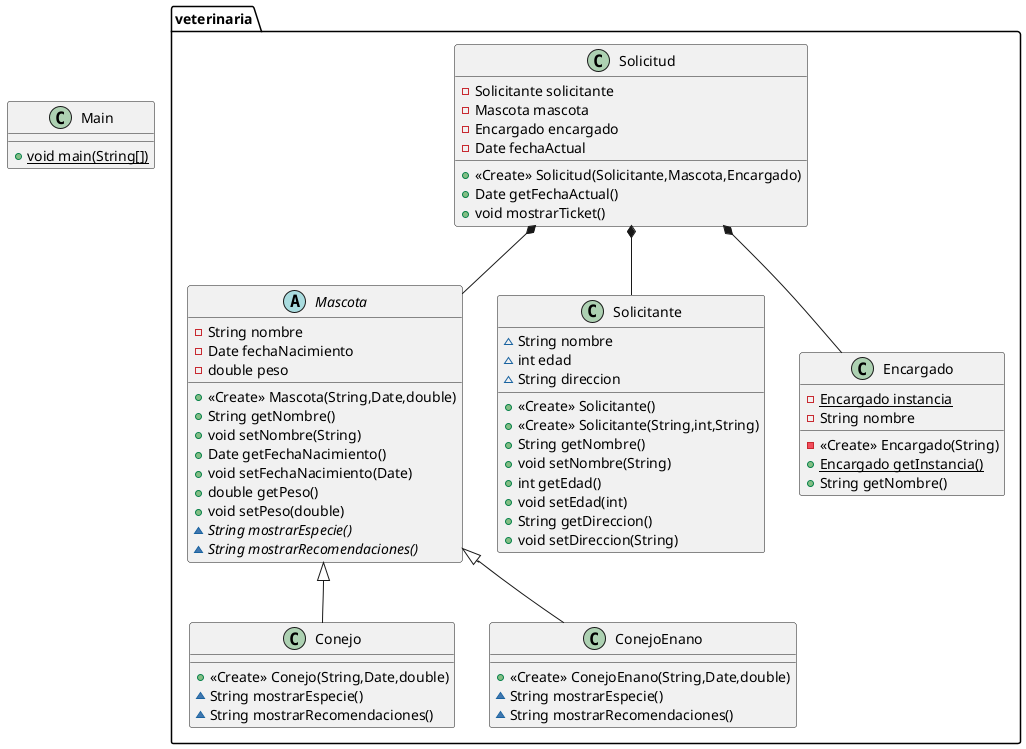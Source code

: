 @startuml
abstract class veterinaria.Mascota {
- String nombre
- Date fechaNacimiento
- double peso
+ <<Create>> Mascota(String,Date,double)
+ String getNombre()
+ void setNombre(String)
+ Date getFechaNacimiento()
+ void setFechaNacimiento(Date)
+ double getPeso()
+ void setPeso(double)
~ {abstract}String mostrarEspecie()
~ {abstract}String mostrarRecomendaciones()
}


class veterinaria.Solicitante {
~ String nombre
~ int edad
~ String direccion
+ <<Create>> Solicitante()
+ <<Create>> Solicitante(String,int,String)
+ String getNombre()
+ void setNombre(String)
+ int getEdad()
+ void setEdad(int)
+ String getDireccion()
+ void setDireccion(String)
}


class veterinaria.Encargado {
- {static} Encargado instancia
- String nombre
- <<Create>> Encargado(String)
+ {static} Encargado getInstancia()
+ String getNombre()
}


class Main {
+ {static} void main(String[])
}

class veterinaria.Solicitud {
- Solicitante solicitante
- Mascota mascota
- Encargado encargado
- Date fechaActual
+ <<Create>> Solicitud(Solicitante,Mascota,Encargado)
+ Date getFechaActual()
+ void mostrarTicket()
}


class veterinaria.Conejo {
+ <<Create>> Conejo(String,Date,double)
~ String mostrarEspecie()
~ String mostrarRecomendaciones()
}

class veterinaria.ConejoEnano {
+ <<Create>> ConejoEnano(String,Date,double)
~ String mostrarEspecie()
~ String mostrarRecomendaciones()
}


veterinaria.Mascota <|-- veterinaria.Conejo
veterinaria.Mascota <|-- veterinaria.ConejoEnano
veterinaria.Solicitud *-- veterinaria.Solicitante
veterinaria.Solicitud *-- veterinaria.Mascota
veterinaria.Solicitud *-- veterinaria.Encargado
@enduml
